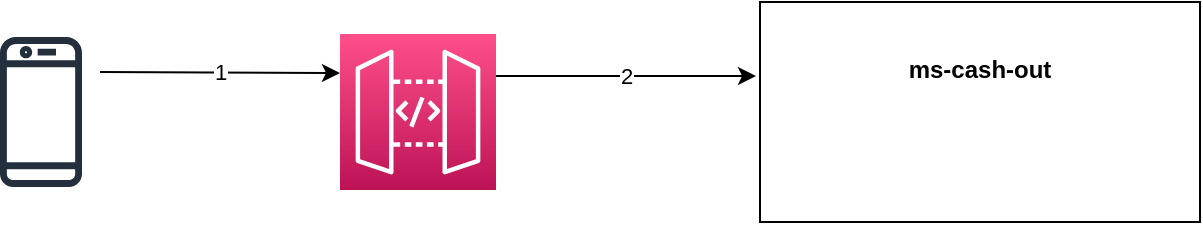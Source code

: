 <mxfile version="20.6.0" type="github"><diagram id="eNZS70jyUGZoizKVgWdz" name="Page-1"><mxGraphModel dx="830" dy="1854" grid="1" gridSize="10" guides="1" tooltips="1" connect="1" arrows="1" fold="1" page="1" pageScale="1" pageWidth="827" pageHeight="1169" math="0" shadow="0"><root><mxCell id="0"/><mxCell id="1" parent="0"/><mxCell id="v_9w3W6UPImG4kx39gnx-10" value="&lt;b&gt;ms-cash-out&lt;br&gt;&lt;br&gt;&lt;br&gt;&lt;/b&gt;&lt;span style=&quot;caret-color: rgba(0, 0, 0, 0); color: rgba(0, 0, 0, 0); font-family: monospace; font-size: 0px; text-align: start;&quot;&gt;%3CmxGraphModel%3E%3Croot%3E%3CmxCell%20id%3D%220%22%2F%3E%3CmxCell%20id%3D%221%22%20parent%3D%220%22%2F%3E%3CmxCell%20id%3D%222%22%20value%3D%22%22%20style%3D%22endArrow%3Dclassic%3Bhtml%3D1%3Brounded%3D0%3BentryX%3D0%3BentryY%3D0.25%3BentryDx%3D0%3BentryDy%3D0%3BentryPerimeter%3D0%3B%22%20edge%3D%221%22%20parent%3D%221%22%3E%3CmxGeometry%20relative%3D%221%22%20as%3D%22geometry%22%3E%3CmxPoint%20x%3D%22110%22%20y%3D%22-770.0%22%20as%3D%22sourcePoint%22%2F%3E%3CmxPoint%20x%3D%22230.0%22%20y%3D%22-769.5%22%20as%3D%22targetPoint%22%2F%3E%3C%2FmxGeometry%3E%3C%2FmxCell%3E%3CmxCell%20id%3D%223%22%20value%3D%221%22%20style%3D%22edgeLabel%3Bresizable%3D0%3Bhtml%3D1%3Balign%3Dcenter%3BverticalAlign%3Dmiddle%3B%22%20connectable%3D%220%22%20vertex%3D%221%22%20parent%3D%222%22%3E%3CmxGeometry%20relative%3D%221%22%20as%3D%22geometry%22%2F%3E%3C%2FmxCell%3E%3C%2Froot%3E%3C%2FmxGraphModel%3E&lt;/span&gt;&lt;b&gt;&lt;br&gt;&lt;/b&gt;" style="rounded=0;whiteSpace=wrap;html=1;" parent="1" vertex="1"><mxGeometry x="440" y="-805" width="220" height="110" as="geometry"/></mxCell><mxCell id="v_9w3W6UPImG4kx39gnx-12" value="" style="sketch=0;points=[[0,0,0],[0.25,0,0],[0.5,0,0],[0.75,0,0],[1,0,0],[0,1,0],[0.25,1,0],[0.5,1,0],[0.75,1,0],[1,1,0],[0,0.25,0],[0,0.5,0],[0,0.75,0],[1,0.25,0],[1,0.5,0],[1,0.75,0]];outlineConnect=0;fontColor=#232F3E;gradientColor=#FF4F8B;gradientDirection=north;fillColor=#BC1356;strokeColor=#ffffff;dashed=0;verticalLabelPosition=bottom;verticalAlign=top;align=center;html=1;fontSize=12;fontStyle=0;aspect=fixed;shape=mxgraph.aws4.resourceIcon;resIcon=mxgraph.aws4.api_gateway;" parent="1" vertex="1"><mxGeometry x="230" y="-789" width="78" height="78" as="geometry"/></mxCell><mxCell id="v_9w3W6UPImG4kx39gnx-13" value="" style="sketch=0;outlineConnect=0;fontColor=#232F3E;gradientColor=none;fillColor=#232F3D;strokeColor=none;dashed=0;verticalLabelPosition=bottom;verticalAlign=top;align=center;html=1;fontSize=12;fontStyle=0;aspect=fixed;pointerEvents=1;shape=mxgraph.aws4.mobile_client;" parent="1" vertex="1"><mxGeometry x="60" y="-789" width="41" height="78" as="geometry"/></mxCell><mxCell id="v_9w3W6UPImG4kx39gnx-17" value="" style="endArrow=classic;html=1;rounded=0;entryX=0;entryY=0.25;entryDx=0;entryDy=0;entryPerimeter=0;" parent="1" target="v_9w3W6UPImG4kx39gnx-12" edge="1"><mxGeometry relative="1" as="geometry"><mxPoint x="110" y="-770" as="sourcePoint"/><mxPoint x="220" y="-762" as="targetPoint"/></mxGeometry></mxCell><mxCell id="v_9w3W6UPImG4kx39gnx-18" value="1" style="edgeLabel;resizable=0;html=1;align=center;verticalAlign=middle;" parent="v_9w3W6UPImG4kx39gnx-17" connectable="0" vertex="1"><mxGeometry relative="1" as="geometry"/></mxCell><mxCell id="v_9w3W6UPImG4kx39gnx-19" value="" style="endArrow=classic;html=1;rounded=0;" parent="1" edge="1"><mxGeometry relative="1" as="geometry"><mxPoint x="308" y="-768" as="sourcePoint"/><mxPoint x="438" y="-768" as="targetPoint"/></mxGeometry></mxCell><mxCell id="v_9w3W6UPImG4kx39gnx-20" value="2&lt;br&gt;" style="edgeLabel;resizable=0;html=1;align=center;verticalAlign=middle;" parent="v_9w3W6UPImG4kx39gnx-19" connectable="0" vertex="1"><mxGeometry relative="1" as="geometry"/></mxCell></root></mxGraphModel></diagram></mxfile>